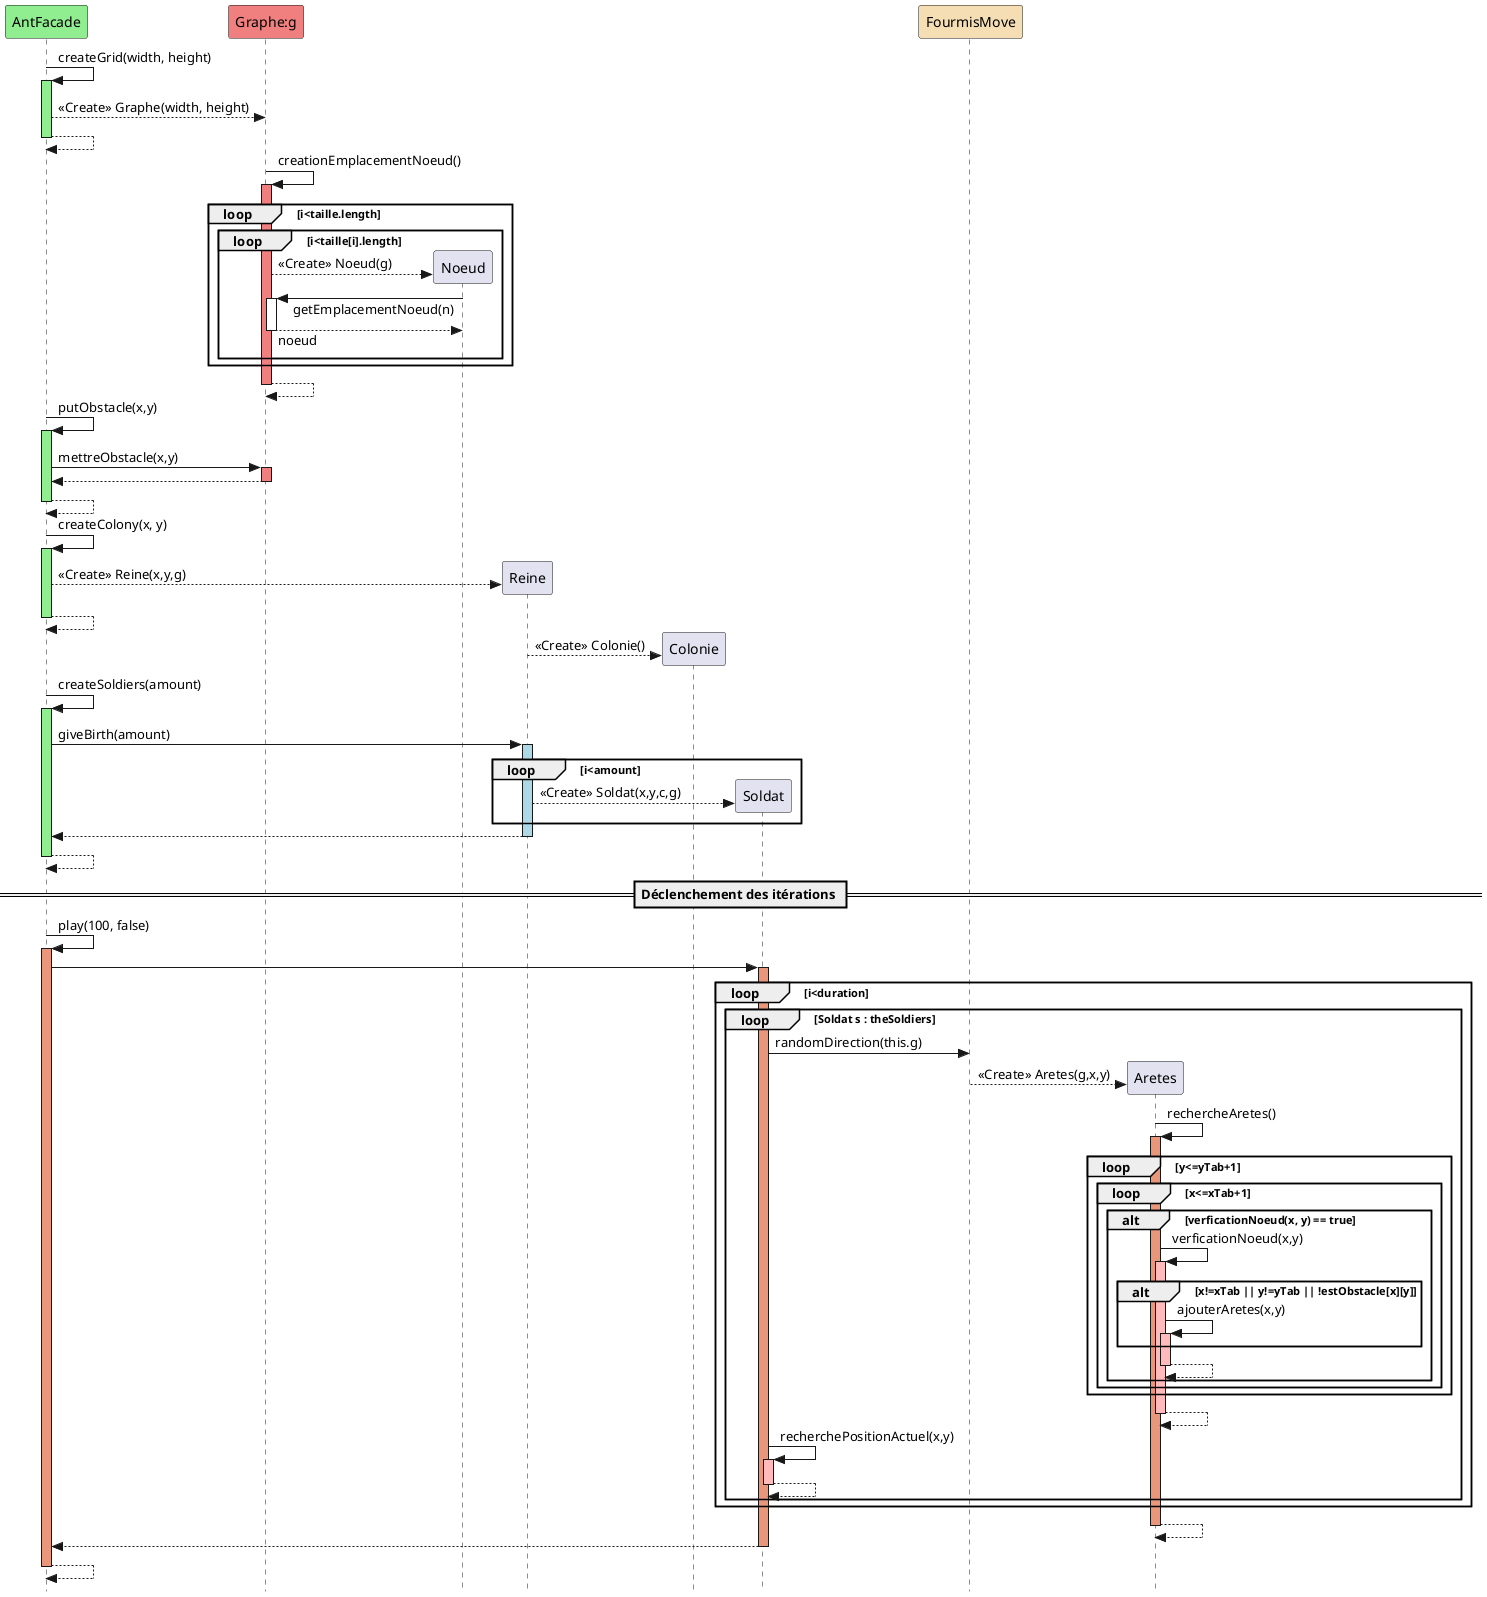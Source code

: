 @startuml
'https://plantuml.com/sequence-diagram

skinparam style strictuml
skinparam responseMessageBelowArrow true
hide footbox

participant "AntFacade" as ant #lightgreen
participant "Graphe:g" as graphe #lightcoral

' ---------GRAPHE--------------
ant -> ant++ #lightgreen : createGrid(width, height)
    ant --> graphe: <<Create>> Graphe(width, height)
return

graphe -> graphe++ #lightcoral : creationEmplacementNoeud()
loop i<taille.length
    loop i<taille[i].length
        ' ---------NOEUD--------------
            create Noeud
            graphe --> Noeud : <<Create>> Noeud(g)
            graphe <- Noeud++ : getEmplacementNoeud(n)
                return noeud
    end
end
return

ant -> ant++ #lightgreen : putObstacle(x,y)
    ant -> graphe++ #lightcoral : mettreObstacle(x,y)
return
return

' ---------REINE--------------
ant -> ant++ #lightgreen : createColony(x, y)
create Reine
    ant --> Reine : <<Create>> Reine(x,y,g)
return

' ---------COLONIE--------------
create Colonie
Reine --> Colonie : <<Create>> Colonie()

ant -> ant++ #lightgreen : createSoldiers(amount)
    ant -> Reine++ #lightblue : giveBirth(amount)
    loop i<amount
        ' ---------SOLDAT--------------
        create Soldat
        Reine --> Soldat : <<Create>> Soldat(x,y,c,g)
    end
return
return

participant "FourmisMove" #Wheat
== Déclenchement des itérations ==
ant -> ant++ #DarkSalmon : play(100, false)
ant -> Soldat++ #DarkSalmon
loop i<duration
    loop Soldat s : theSoldiers
        Soldat -> FourmisMove : randomDirection(this.g)
        ' ---------ARETES--------------
        create Aretes
        FourmisMove --> Aretes : <<Create>> Aretes(g,x,y)
        Aretes -> Aretes++ #DarkSalmon : rechercheAretes()
        loop y<=yTab+1
            loop x<=xTab+1
                alt verficationNoeud(x, y) == true
                    Aretes -> Aretes++ #FFBBBB : verficationNoeud(x,y)
                        alt x!=xTab || y!=yTab || !estObstacle[x][y]
                            Aretes -> Aretes++ #FFBBBB : ajouterAretes(x,y)
                        end
                    return
                end
            end
        end
            return
        Soldat -> Soldat++ #FFBBBB : recherchePositionActuel(x,y)
            return
    end
end
return
return
return




@enduml